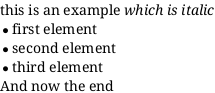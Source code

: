 {
  "sha1": "2g1scalqr8fdcth0jkggn5lf3fczhc0",
  "insertion": {
    "when": "2024-05-30T20:48:19.986Z",
    "user": "plantuml@gmail.com"
  }
}
@startcreole
this is an example <i>which is italic</i>
* first element
* second element
* third element
And now the end
@endcreole
